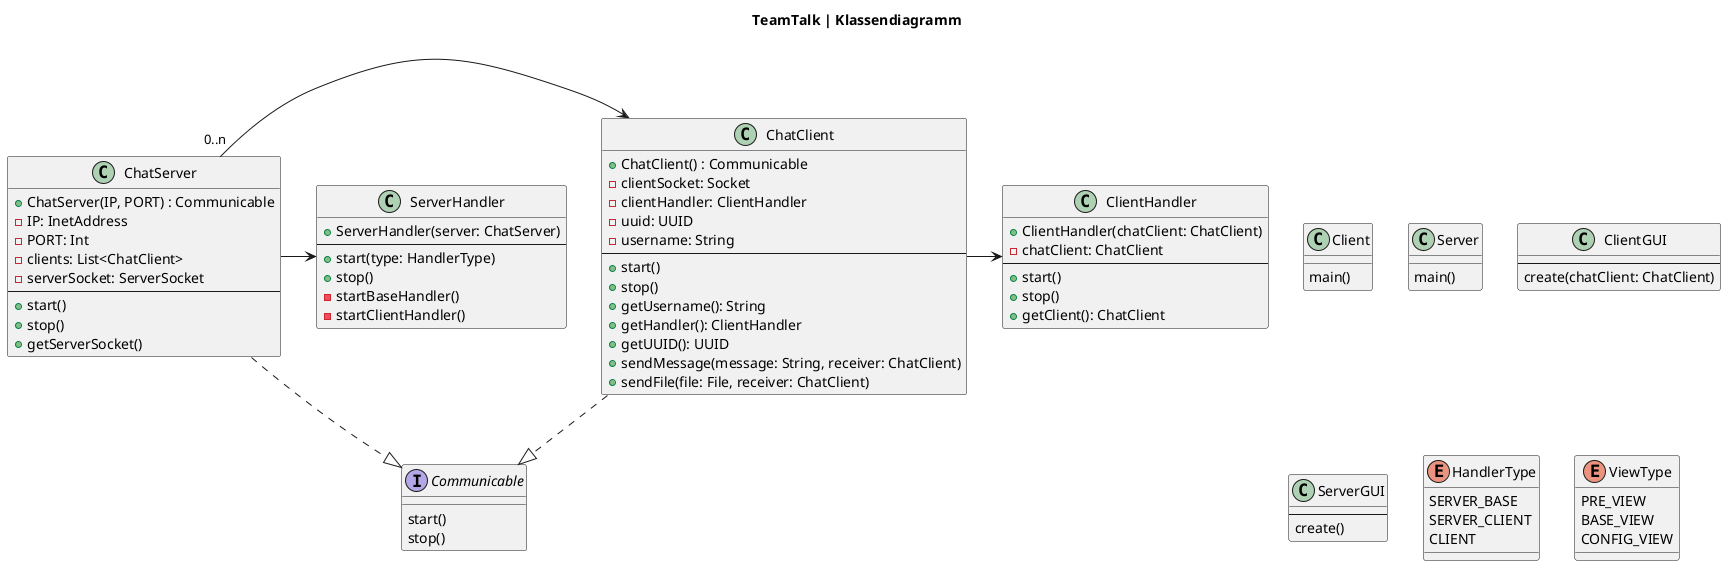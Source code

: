 @startuml
title TeamTalk | Klassendiagramm

class Client {
    main()
}

class Server {
    main()
}

class ClientGUI {
    --
    create(chatClient: ChatClient)
}

class ServerGUI {
    --
    create()
}

class ChatClient {
    +ChatClient() : Communicable
    -clientSocket: Socket
    -clientHandler: ClientHandler
    -uuid: UUID
    -username: String
    --
    +start()
    +stop()
    +getUsername(): String
    +getHandler(): ClientHandler
    +getUUID(): UUID
    +sendMessage(message: String, receiver: ChatClient)
    +sendFile(file: File, receiver: ChatClient)
}

class ClientHandler {
    +ClientHandler(chatClient: ChatClient)
    -chatClient: ChatClient
    --
    +start()
    +stop()
    +getClient(): ChatClient
}

class ChatServer {
    +ChatServer(IP, PORT) : Communicable
    -IP: InetAddress
    -PORT: Int
    -clients: List<ChatClient>
    -serverSocket: ServerSocket
    --
    +start()
    +stop()
    +getServerSocket()
}

class ServerHandler {
    +ServerHandler(server: ChatServer)
    --
    +start(type: HandlerType)
    +stop()
    -startBaseHandler()
    -startClientHandler()
}

interface Communicable {
    start()
    stop()
}

enum HandlerType {
    SERVER_BASE
    SERVER_CLIENT
    CLIENT
}

enum ViewType {
    PRE_VIEW
    BASE_VIEW
    CONFIG_VIEW
}

ChatClient -[dashed]-|> Communicable
ChatServer -[dashed]-|> Communicable
ChatServer "0..n" -> ChatClient
ChatClient -> ClientHandler
ChatServer -> ServerHandler

@enduml